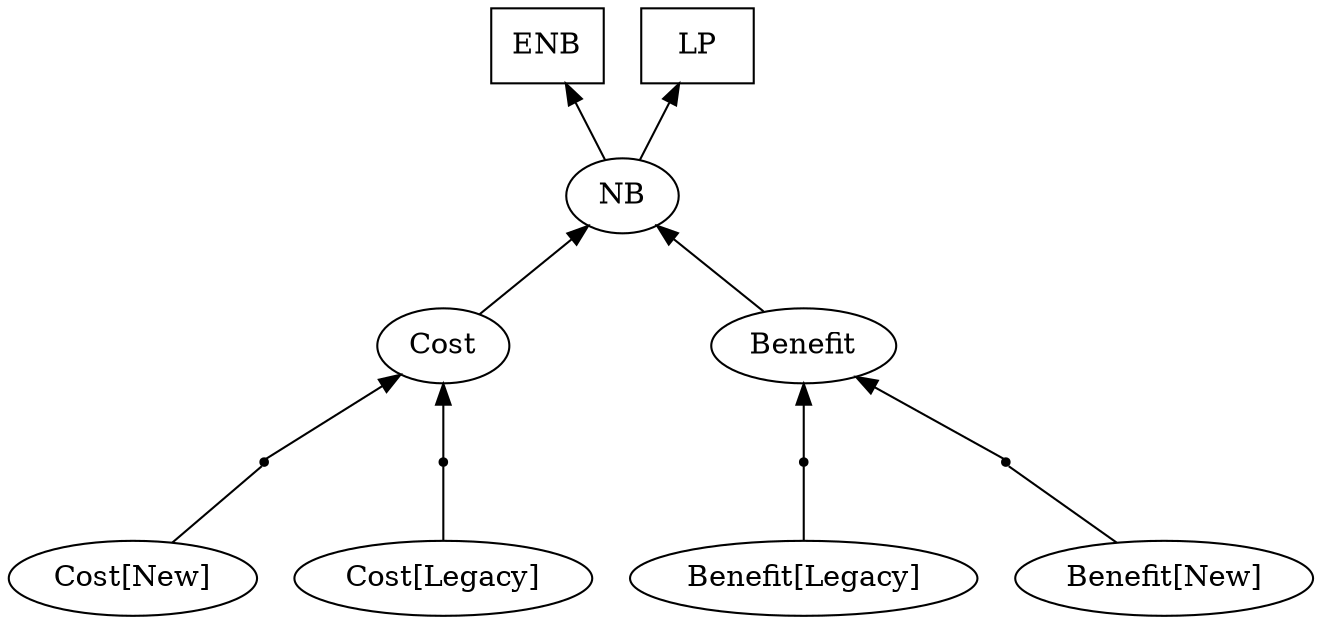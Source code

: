 digraph G { 
rankdir = BT 
AndRef0[shape = point] 
AndRef0->"Benefit"
"Benefit[New]"->AndRef0 [dir = none] 
AndRef1[shape = point] 
AndRef1->"Benefit"
"Benefit[Legacy]"->AndRef1 [dir = none] 
"Benefit" [shape = oval] 
"Benefit"->NB 
AndRef2[shape = point] 
AndRef2->"Cost"
"Cost[New]"->AndRef2 [dir = none] 
AndRef3[shape = point] 
AndRef3->"Cost"
"Cost[Legacy]"->AndRef3 [dir = none] 
"Cost" [shape = oval] 
"Cost"->NB 
"NB" [shape = oval] 
ENB [shape = box] 
NB->"ENB"
LP [shape = box] 
NB->"LP"
}
